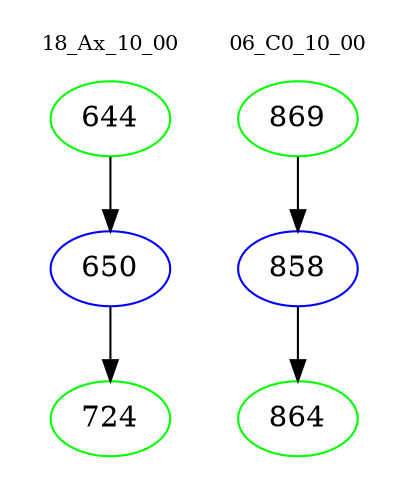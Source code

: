 digraph{
subgraph cluster_0 {
color = white
label = "18_Ax_10_00";
fontsize=10;
T0_644 [label="644", color="green"]
T0_644 -> T0_650 [color="black"]
T0_650 [label="650", color="blue"]
T0_650 -> T0_724 [color="black"]
T0_724 [label="724", color="green"]
}
subgraph cluster_1 {
color = white
label = "06_C0_10_00";
fontsize=10;
T1_869 [label="869", color="green"]
T1_869 -> T1_858 [color="black"]
T1_858 [label="858", color="blue"]
T1_858 -> T1_864 [color="black"]
T1_864 [label="864", color="green"]
}
}
